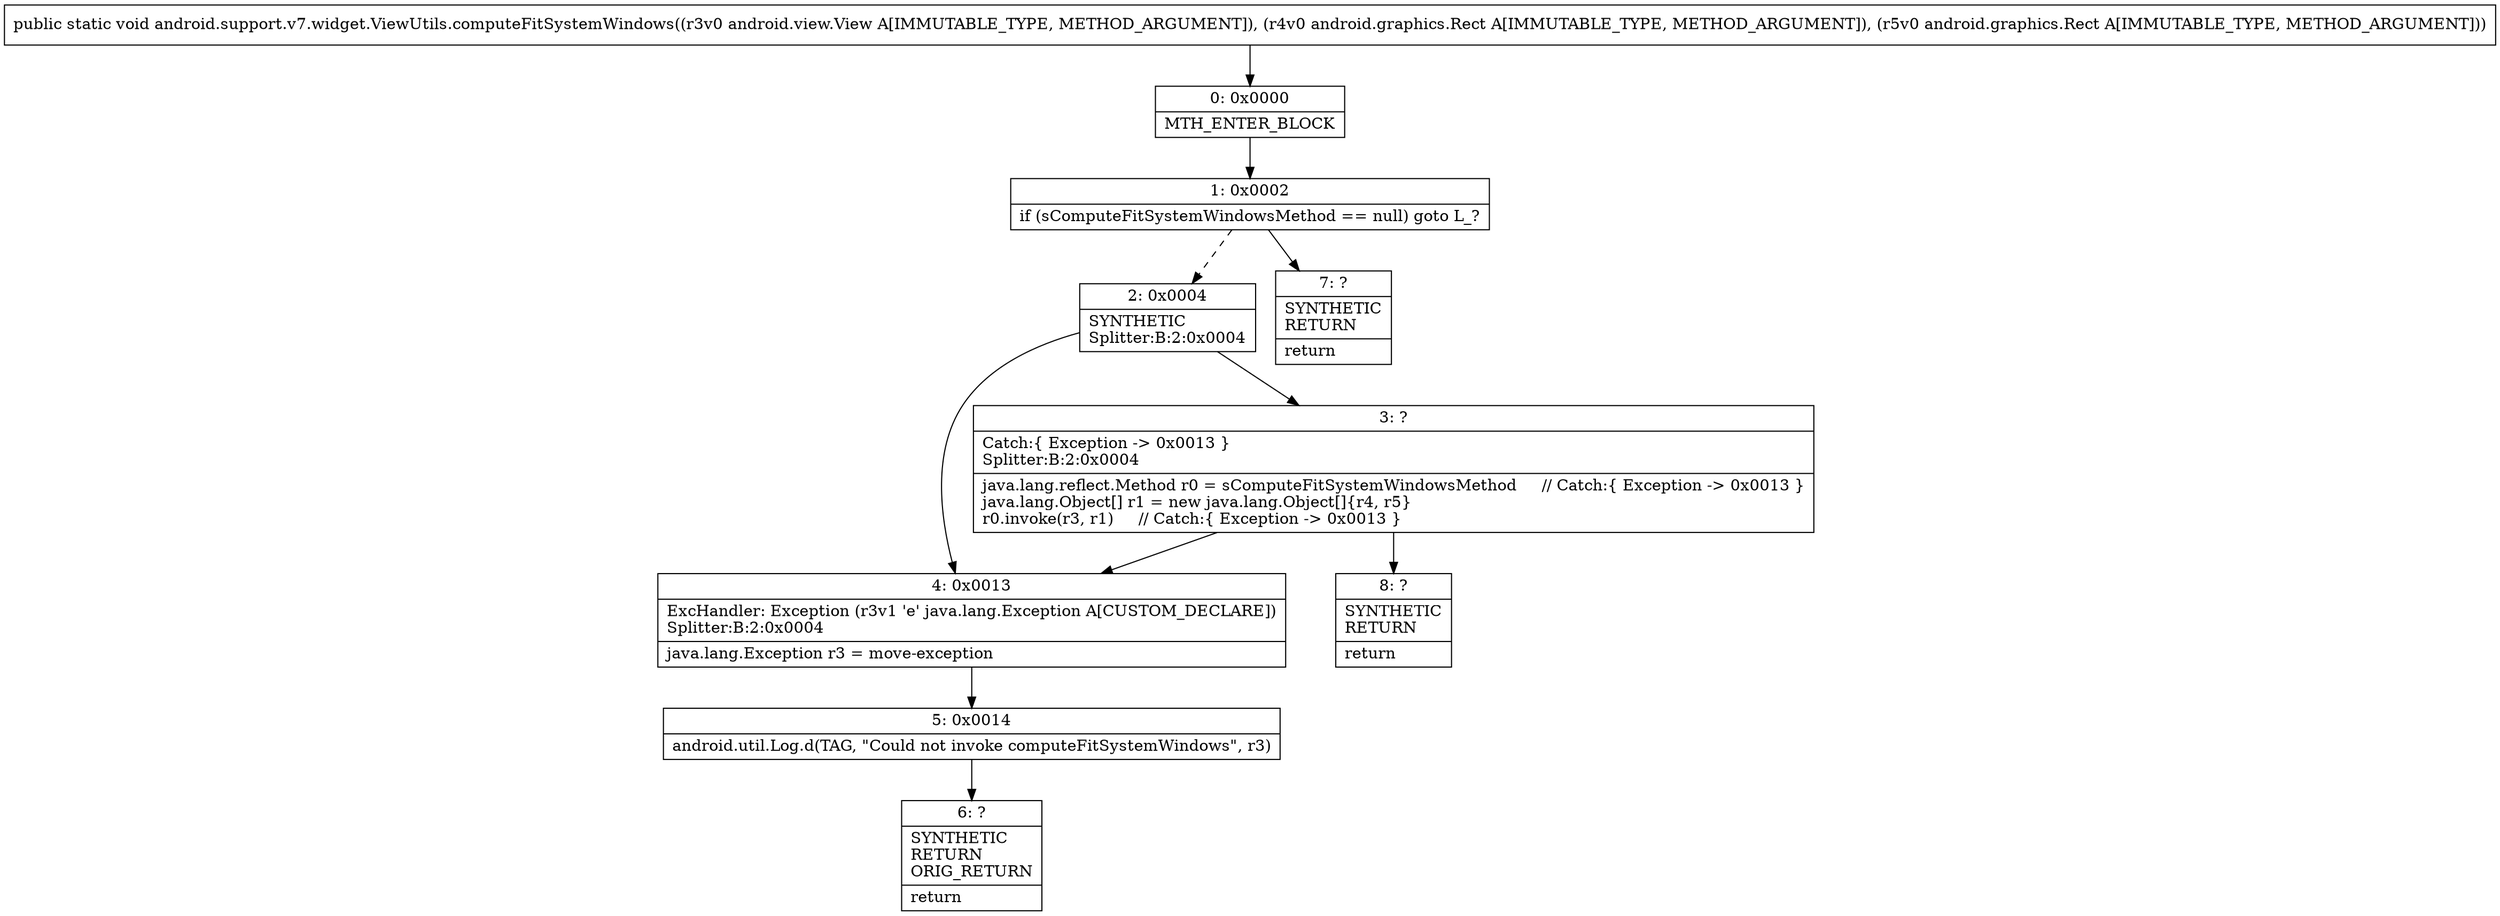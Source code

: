 digraph "CFG forandroid.support.v7.widget.ViewUtils.computeFitSystemWindows(Landroid\/view\/View;Landroid\/graphics\/Rect;Landroid\/graphics\/Rect;)V" {
Node_0 [shape=record,label="{0\:\ 0x0000|MTH_ENTER_BLOCK\l}"];
Node_1 [shape=record,label="{1\:\ 0x0002|if (sComputeFitSystemWindowsMethod == null) goto L_?\l}"];
Node_2 [shape=record,label="{2\:\ 0x0004|SYNTHETIC\lSplitter:B:2:0x0004\l}"];
Node_3 [shape=record,label="{3\:\ ?|Catch:\{ Exception \-\> 0x0013 \}\lSplitter:B:2:0x0004\l|java.lang.reflect.Method r0 = sComputeFitSystemWindowsMethod     \/\/ Catch:\{ Exception \-\> 0x0013 \}\ljava.lang.Object[] r1 = new java.lang.Object[]\{r4, r5\}\lr0.invoke(r3, r1)     \/\/ Catch:\{ Exception \-\> 0x0013 \}\l}"];
Node_4 [shape=record,label="{4\:\ 0x0013|ExcHandler: Exception (r3v1 'e' java.lang.Exception A[CUSTOM_DECLARE])\lSplitter:B:2:0x0004\l|java.lang.Exception r3 = move\-exception\l}"];
Node_5 [shape=record,label="{5\:\ 0x0014|android.util.Log.d(TAG, \"Could not invoke computeFitSystemWindows\", r3)\l}"];
Node_6 [shape=record,label="{6\:\ ?|SYNTHETIC\lRETURN\lORIG_RETURN\l|return\l}"];
Node_7 [shape=record,label="{7\:\ ?|SYNTHETIC\lRETURN\l|return\l}"];
Node_8 [shape=record,label="{8\:\ ?|SYNTHETIC\lRETURN\l|return\l}"];
MethodNode[shape=record,label="{public static void android.support.v7.widget.ViewUtils.computeFitSystemWindows((r3v0 android.view.View A[IMMUTABLE_TYPE, METHOD_ARGUMENT]), (r4v0 android.graphics.Rect A[IMMUTABLE_TYPE, METHOD_ARGUMENT]), (r5v0 android.graphics.Rect A[IMMUTABLE_TYPE, METHOD_ARGUMENT])) }"];
MethodNode -> Node_0;
Node_0 -> Node_1;
Node_1 -> Node_2[style=dashed];
Node_1 -> Node_7;
Node_2 -> Node_3;
Node_2 -> Node_4;
Node_3 -> Node_4;
Node_3 -> Node_8;
Node_4 -> Node_5;
Node_5 -> Node_6;
}

